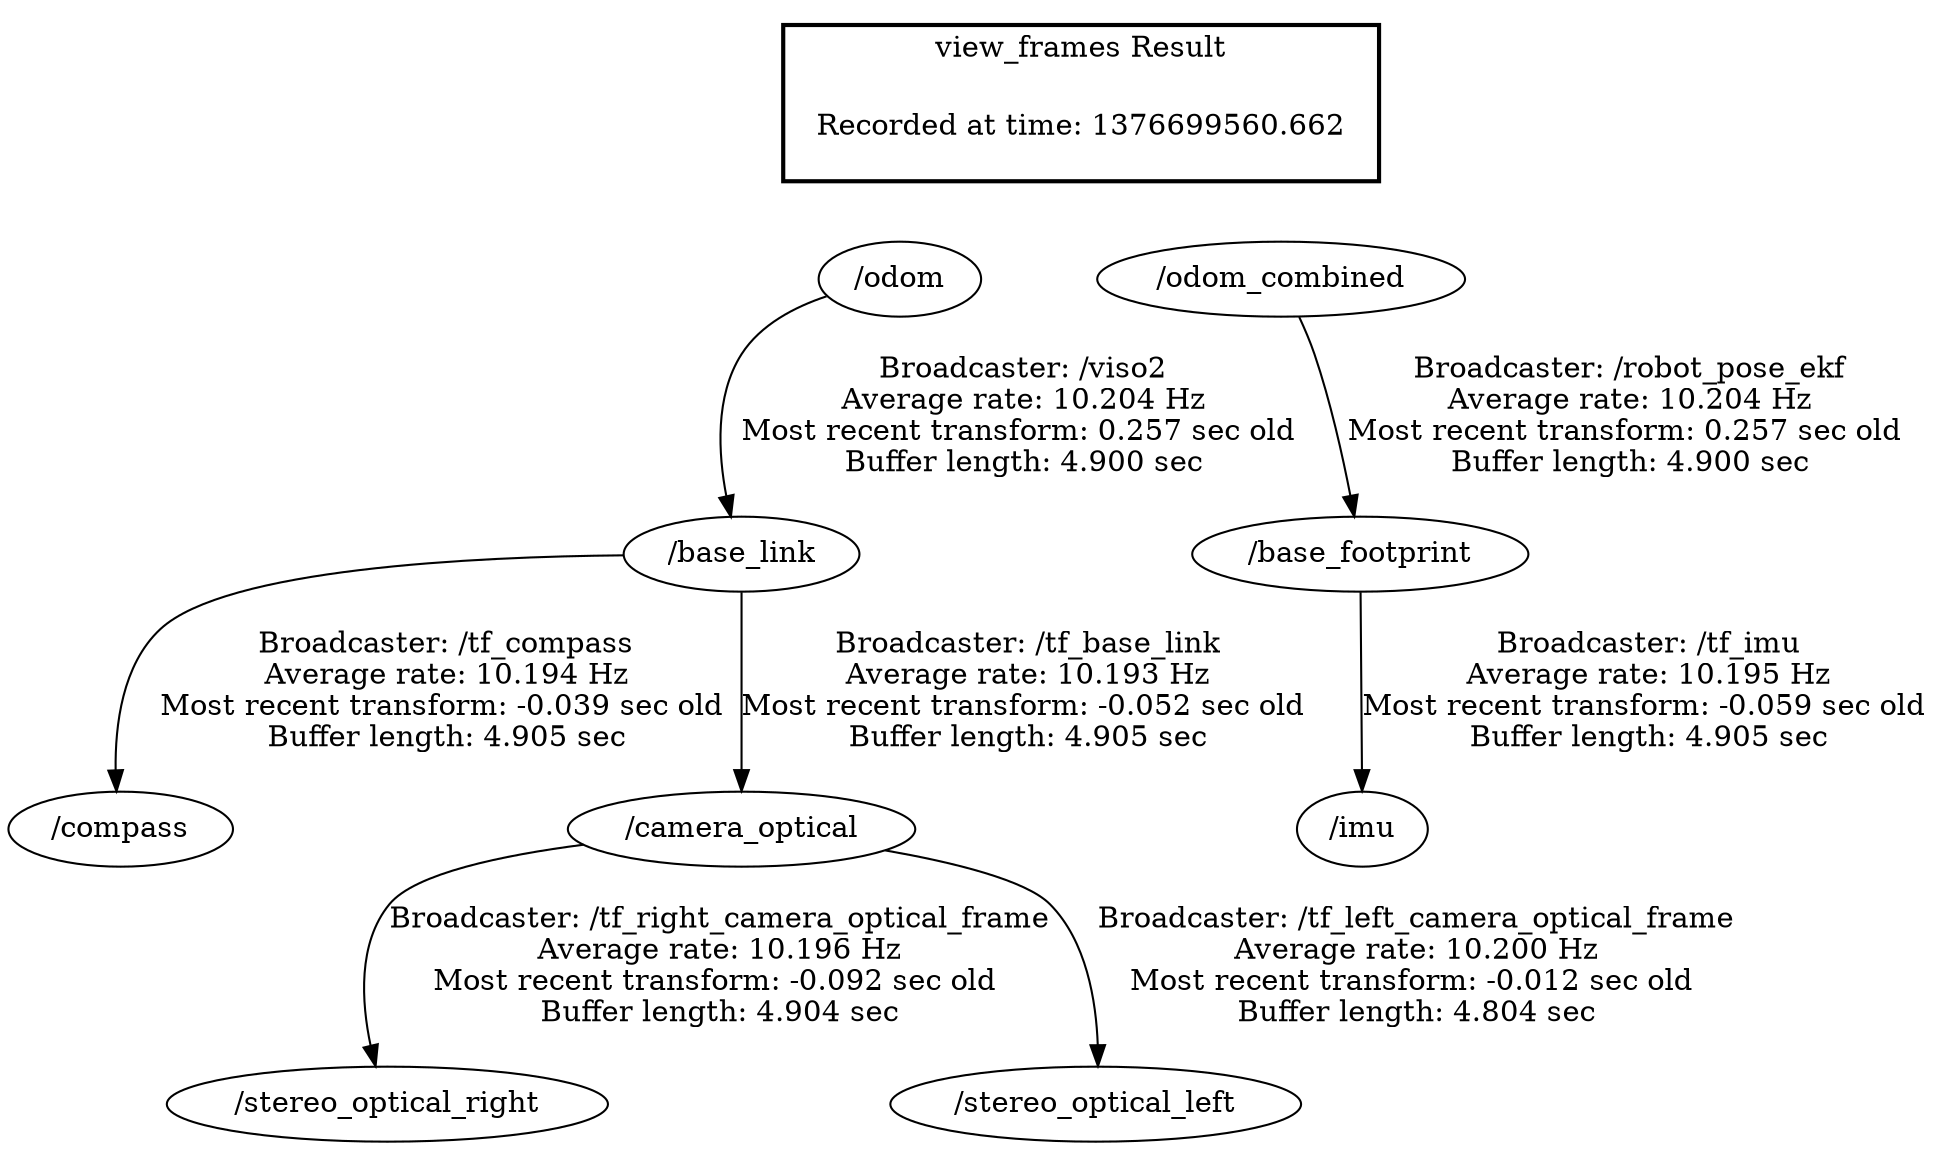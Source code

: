 digraph G {
"/base_link" -> "/compass"[label="Broadcaster: /tf_compass\nAverage rate: 10.194 Hz\nMost recent transform: -0.039 sec old \nBuffer length: 4.905 sec\n"];
"/odom" -> "/base_link"[label="Broadcaster: /viso2\nAverage rate: 10.204 Hz\nMost recent transform: 0.257 sec old \nBuffer length: 4.900 sec\n"];
"/odom_combined" -> "/base_footprint"[label="Broadcaster: /robot_pose_ekf\nAverage rate: 10.204 Hz\nMost recent transform: 0.257 sec old \nBuffer length: 4.900 sec\n"];
"/base_link" -> "/camera_optical"[label="Broadcaster: /tf_base_link\nAverage rate: 10.193 Hz\nMost recent transform: -0.052 sec old \nBuffer length: 4.905 sec\n"];
"/base_footprint" -> "/imu"[label="Broadcaster: /tf_imu\nAverage rate: 10.195 Hz\nMost recent transform: -0.059 sec old \nBuffer length: 4.905 sec\n"];
"/camera_optical" -> "/stereo_optical_right"[label="Broadcaster: /tf_right_camera_optical_frame\nAverage rate: 10.196 Hz\nMost recent transform: -0.092 sec old \nBuffer length: 4.904 sec\n"];
"/camera_optical" -> "/stereo_optical_left"[label="Broadcaster: /tf_left_camera_optical_frame\nAverage rate: 10.200 Hz\nMost recent transform: -0.012 sec old \nBuffer length: 4.804 sec\n"];
edge [style=invis];
 subgraph cluster_legend { style=bold; color=black; label ="view_frames Result";
"Recorded at time: 1376699560.662"[ shape=plaintext ] ;
 }->"/odom";
edge [style=invis];
 subgraph cluster_legend { style=bold; color=black; label ="view_frames Result";
"Recorded at time: 1376699560.662"[ shape=plaintext ] ;
 }->"/odom_combined";
}